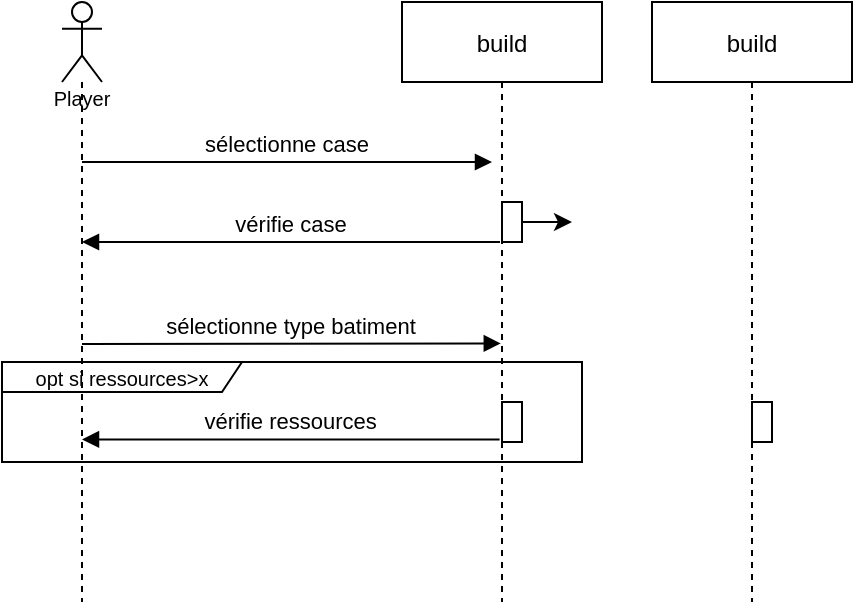 <mxfile version="15.8.6" type="device"><diagram id="kgpKYQtTHZ0yAKxKKP6v" name="Page-1"><mxGraphModel dx="716" dy="384" grid="1" gridSize="10" guides="1" tooltips="1" connect="1" arrows="1" fold="1" page="1" pageScale="1" pageWidth="850" pageHeight="1100" math="0" shadow="0"><root><mxCell id="0"/><mxCell id="1" parent="0"/><mxCell id="-TUHzrxUMZliH1-wE4ni-7" value="&lt;font style=&quot;font-size: 10px&quot;&gt;opt si ressources&amp;gt;x&lt;/font&gt;" style="shape=umlFrame;whiteSpace=wrap;html=1;fillColor=none;width=120;height=15;" vertex="1" parent="1"><mxGeometry x="100" y="260" width="290" height="50" as="geometry"/></mxCell><mxCell id="3nuBFxr9cyL0pnOWT2aG-5" value="build" style="shape=umlLifeline;perimeter=lifelinePerimeter;container=1;collapsible=0;recursiveResize=0;rounded=0;shadow=0;strokeWidth=1;" parent="1" vertex="1"><mxGeometry x="300" y="80" width="100" height="300" as="geometry"/></mxCell><mxCell id="-TUHzrxUMZliH1-wE4ni-11" value="" style="rounded=0;whiteSpace=wrap;html=1;fontSize=10;fillColor=none;" vertex="1" parent="3nuBFxr9cyL0pnOWT2aG-5"><mxGeometry x="50" y="200" width="10" height="20" as="geometry"/></mxCell><mxCell id="-TUHzrxUMZliH1-wE4ni-14" value="" style="rounded=0;whiteSpace=wrap;html=1;fontSize=10;fillColor=none;" vertex="1" parent="3nuBFxr9cyL0pnOWT2aG-5"><mxGeometry x="50" y="100" width="10" height="20" as="geometry"/></mxCell><mxCell id="3nuBFxr9cyL0pnOWT2aG-8" value="sélectionne case" style="verticalAlign=bottom;endArrow=block;entryX=0;entryY=0;shadow=0;strokeWidth=1;" parent="1" edge="1"><mxGeometry relative="1" as="geometry"><mxPoint x="140" y="160" as="sourcePoint"/><mxPoint x="345" y="160.0" as="targetPoint"/></mxGeometry></mxCell><mxCell id="3nuBFxr9cyL0pnOWT2aG-9" value="vérifie case" style="verticalAlign=bottom;endArrow=block;shadow=0;strokeWidth=1;" parent="1" edge="1"><mxGeometry relative="1" as="geometry"><mxPoint x="349" y="200" as="sourcePoint"/><mxPoint x="140" y="200" as="targetPoint"/></mxGeometry></mxCell><mxCell id="-TUHzrxUMZliH1-wE4ni-3" value="vérifie ressources" style="verticalAlign=bottom;endArrow=block;shadow=0;strokeWidth=1;exitX=0.488;exitY=0.729;exitDx=0;exitDy=0;exitPerimeter=0;" edge="1" parent="1" source="3nuBFxr9cyL0pnOWT2aG-5" target="-TUHzrxUMZliH1-wE4ni-10"><mxGeometry relative="1" as="geometry"><mxPoint x="344" y="300" as="sourcePoint"/><mxPoint x="143" y="300" as="targetPoint"/></mxGeometry></mxCell><mxCell id="-TUHzrxUMZliH1-wE4ni-4" value="sélectionne type batiment" style="verticalAlign=bottom;endArrow=block;shadow=0;strokeWidth=1;entryX=0.494;entryY=0.569;entryDx=0;entryDy=0;entryPerimeter=0;" edge="1" parent="1" target="3nuBFxr9cyL0pnOWT2aG-5"><mxGeometry relative="1" as="geometry"><mxPoint x="140" y="251" as="sourcePoint"/><mxPoint x="346" y="250" as="targetPoint"/></mxGeometry></mxCell><mxCell id="-TUHzrxUMZliH1-wE4ni-10" value="Player" style="shape=umlLifeline;participant=umlActor;perimeter=lifelinePerimeter;whiteSpace=wrap;html=1;container=1;collapsible=0;recursiveResize=0;verticalAlign=top;spacingTop=36;outlineConnect=0;fontSize=10;fillColor=none;" vertex="1" parent="1"><mxGeometry x="130" y="80" width="20" height="300" as="geometry"/></mxCell><mxCell id="-TUHzrxUMZliH1-wE4ni-12" value="build" style="shape=umlLifeline;perimeter=lifelinePerimeter;container=1;collapsible=0;recursiveResize=0;rounded=0;shadow=0;strokeWidth=1;" vertex="1" parent="1"><mxGeometry x="425" y="80" width="100" height="300" as="geometry"/></mxCell><mxCell id="-TUHzrxUMZliH1-wE4ni-13" value="" style="rounded=0;whiteSpace=wrap;html=1;fontSize=10;fillColor=none;" vertex="1" parent="-TUHzrxUMZliH1-wE4ni-12"><mxGeometry x="50" y="200" width="10" height="20" as="geometry"/></mxCell><mxCell id="-TUHzrxUMZliH1-wE4ni-16" value="" style="edgeStyle=orthogonalEdgeStyle;rounded=0;orthogonalLoop=1;jettySize=auto;html=1;fontSize=10;" edge="1" parent="1" source="-TUHzrxUMZliH1-wE4ni-14"><mxGeometry relative="1" as="geometry"><mxPoint x="385" y="190" as="targetPoint"/></mxGeometry></mxCell></root></mxGraphModel></diagram></mxfile>